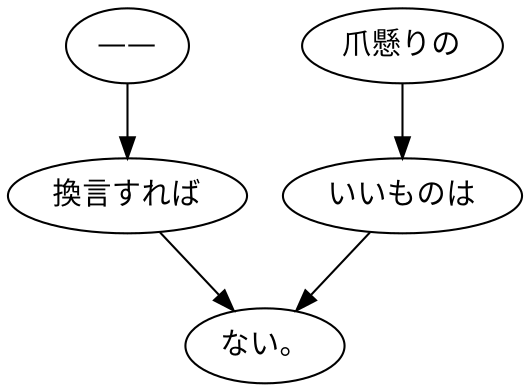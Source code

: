digraph graph4081 {
	node0 [label="——"];
	node1 [label="換言すれば"];
	node2 [label="爪懸りの"];
	node3 [label="いいものは"];
	node4 [label="ない。"];
	node0 -> node1;
	node1 -> node4;
	node2 -> node3;
	node3 -> node4;
}
